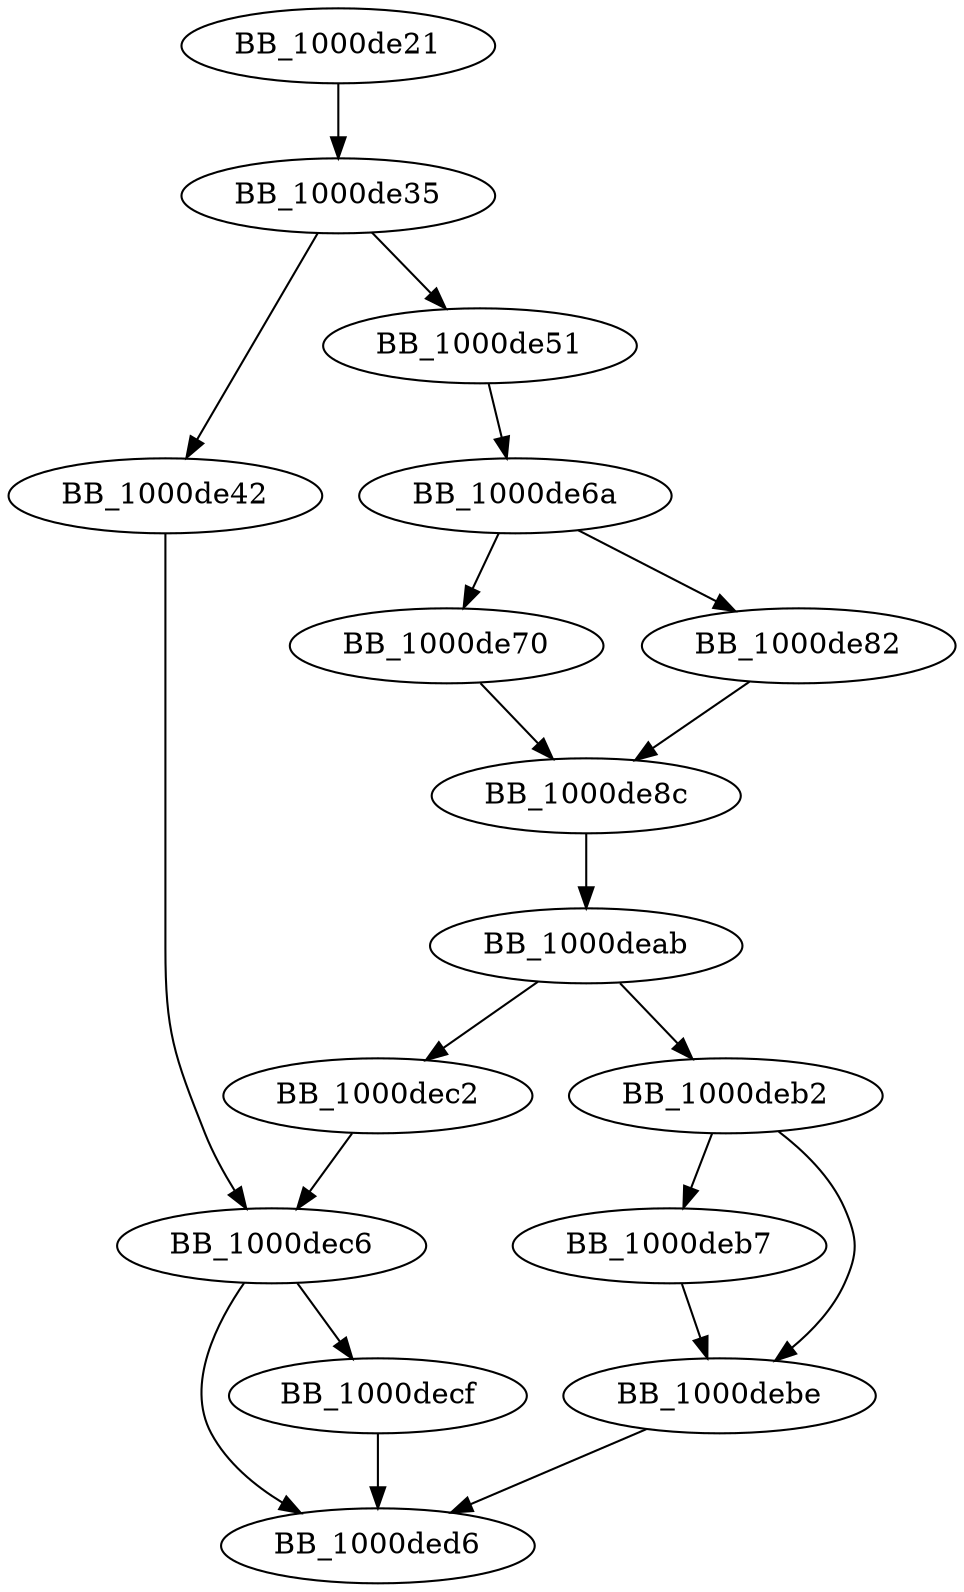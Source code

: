 DiGraph __isctype_l{
BB_1000de21->BB_1000de35
BB_1000de35->BB_1000de42
BB_1000de35->BB_1000de51
BB_1000de42->BB_1000dec6
BB_1000de51->BB_1000de6a
BB_1000de6a->BB_1000de70
BB_1000de6a->BB_1000de82
BB_1000de70->BB_1000de8c
BB_1000de82->BB_1000de8c
BB_1000de8c->BB_1000deab
BB_1000deab->BB_1000deb2
BB_1000deab->BB_1000dec2
BB_1000deb2->BB_1000deb7
BB_1000deb2->BB_1000debe
BB_1000deb7->BB_1000debe
BB_1000debe->BB_1000ded6
BB_1000dec2->BB_1000dec6
BB_1000dec6->BB_1000decf
BB_1000dec6->BB_1000ded6
BB_1000decf->BB_1000ded6
}
